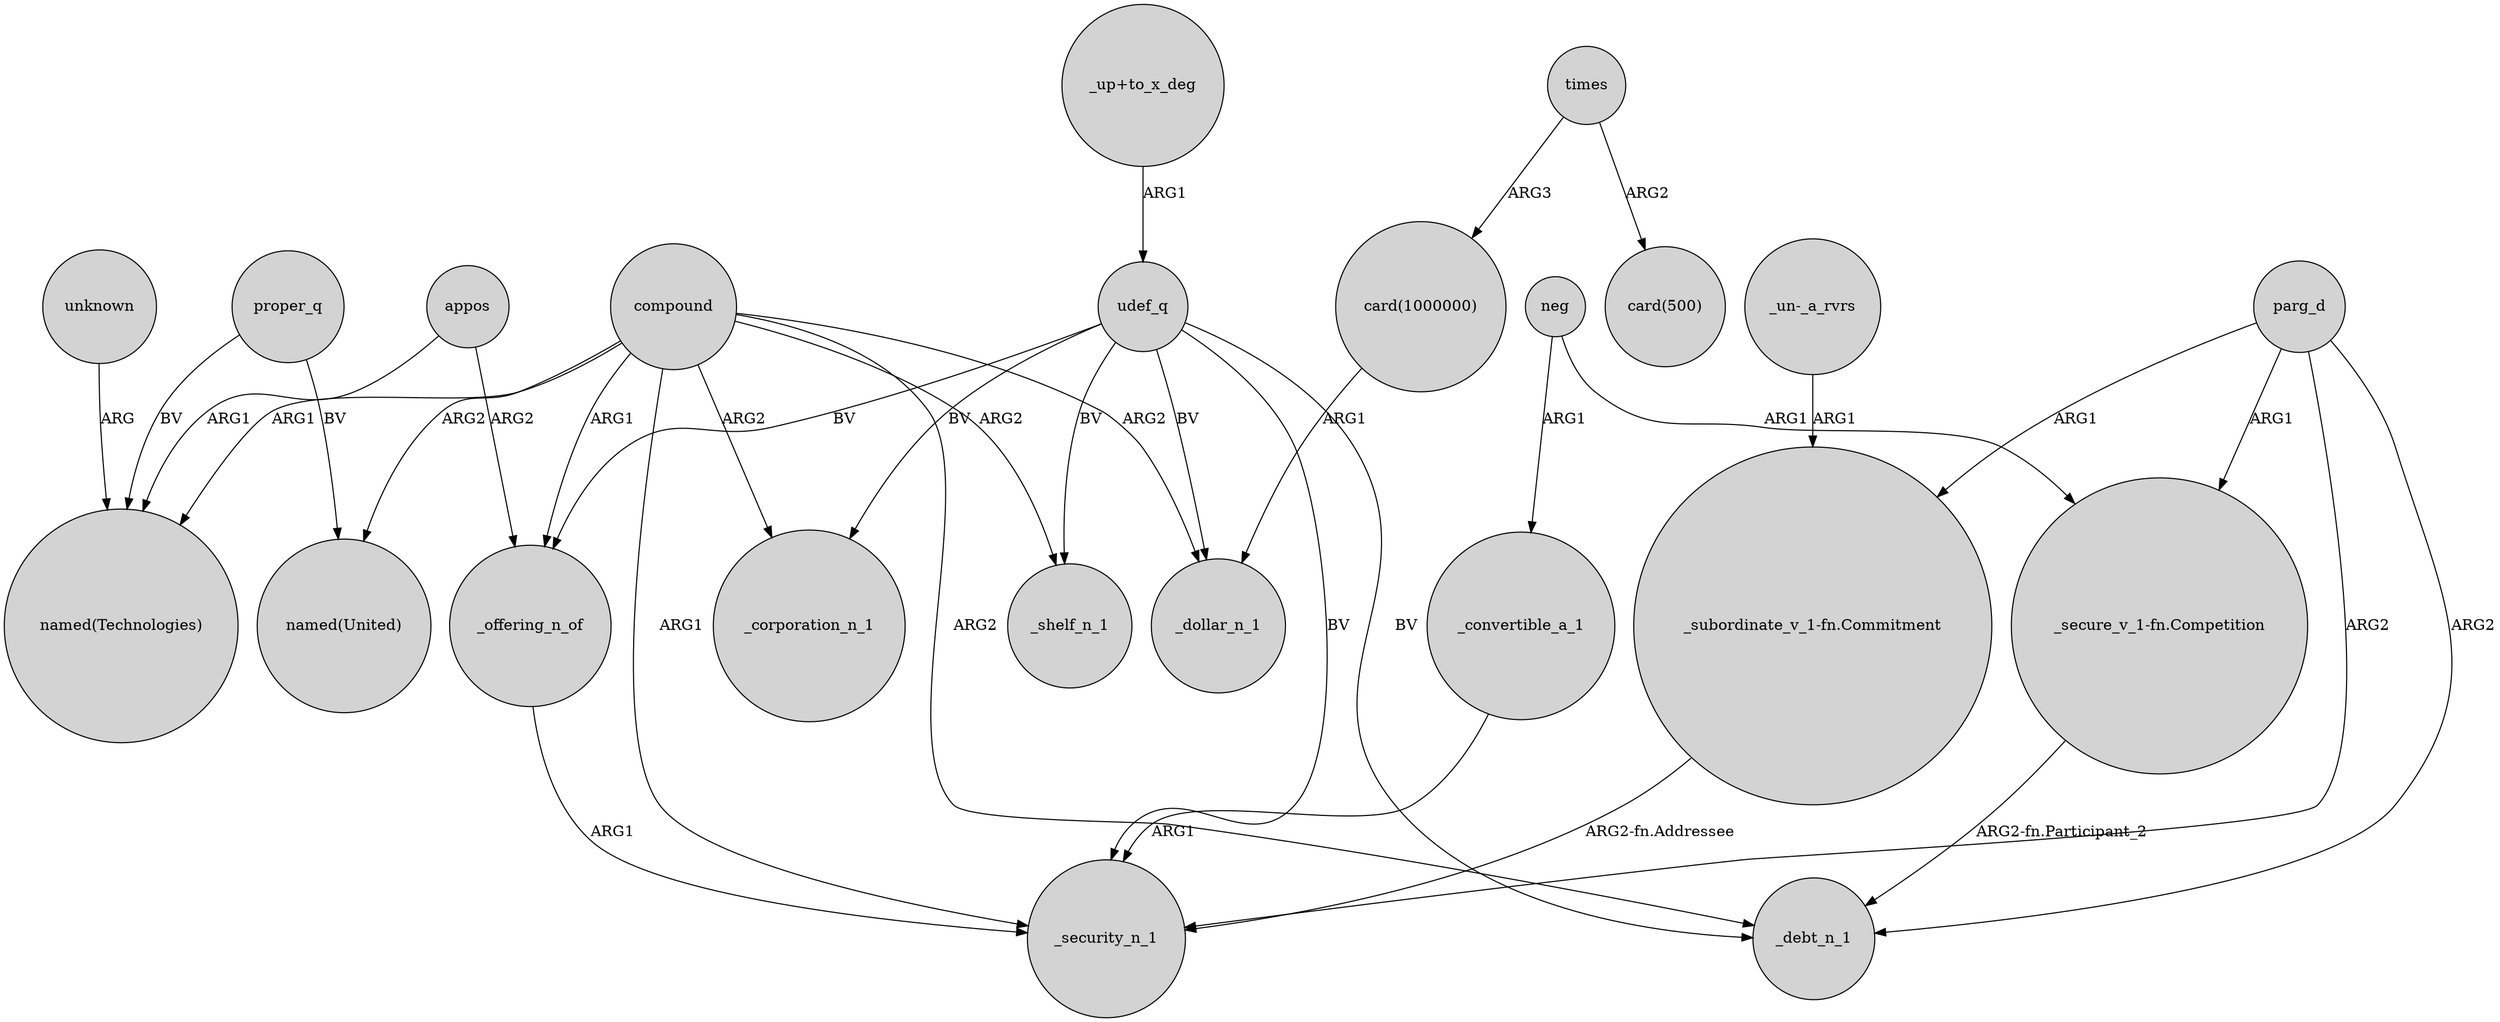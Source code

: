 digraph {
	node [shape=circle style=filled]
	"_un-_a_rvrs" -> "_subordinate_v_1-fn.Commitment" [label=ARG1]
	_offering_n_of -> _security_n_1 [label=ARG1]
	proper_q -> "named(Technologies)" [label=BV]
	"_subordinate_v_1-fn.Commitment" -> _security_n_1 [label="ARG2-fn.Addressee"]
	parg_d -> "_subordinate_v_1-fn.Commitment" [label=ARG1]
	compound -> "named(United)" [label=ARG2]
	appos -> _offering_n_of [label=ARG2]
	compound -> _offering_n_of [label=ARG1]
	times -> "card(1000000)" [label=ARG3]
	compound -> _dollar_n_1 [label=ARG2]
	udef_q -> _security_n_1 [label=BV]
	compound -> _shelf_n_1 [label=ARG2]
	neg -> "_secure_v_1-fn.Competition" [label=ARG1]
	udef_q -> _debt_n_1 [label=BV]
	compound -> _security_n_1 [label=ARG1]
	udef_q -> _shelf_n_1 [label=BV]
	"_secure_v_1-fn.Competition" -> _debt_n_1 [label="ARG2-fn.Participant_2"]
	udef_q -> _dollar_n_1 [label=BV]
	"card(1000000)" -> _dollar_n_1 [label=ARG1]
	proper_q -> "named(United)" [label=BV]
	unknown -> "named(Technologies)" [label=ARG]
	compound -> _debt_n_1 [label=ARG2]
	neg -> _convertible_a_1 [label=ARG1]
	"_up+to_x_deg" -> udef_q [label=ARG1]
	appos -> "named(Technologies)" [label=ARG1]
	compound -> _corporation_n_1 [label=ARG2]
	udef_q -> _corporation_n_1 [label=BV]
	times -> "card(500)" [label=ARG2]
	_convertible_a_1 -> _security_n_1 [label=ARG1]
	compound -> "named(Technologies)" [label=ARG1]
	parg_d -> _security_n_1 [label=ARG2]
	udef_q -> _offering_n_of [label=BV]
	parg_d -> _debt_n_1 [label=ARG2]
	parg_d -> "_secure_v_1-fn.Competition" [label=ARG1]
}
